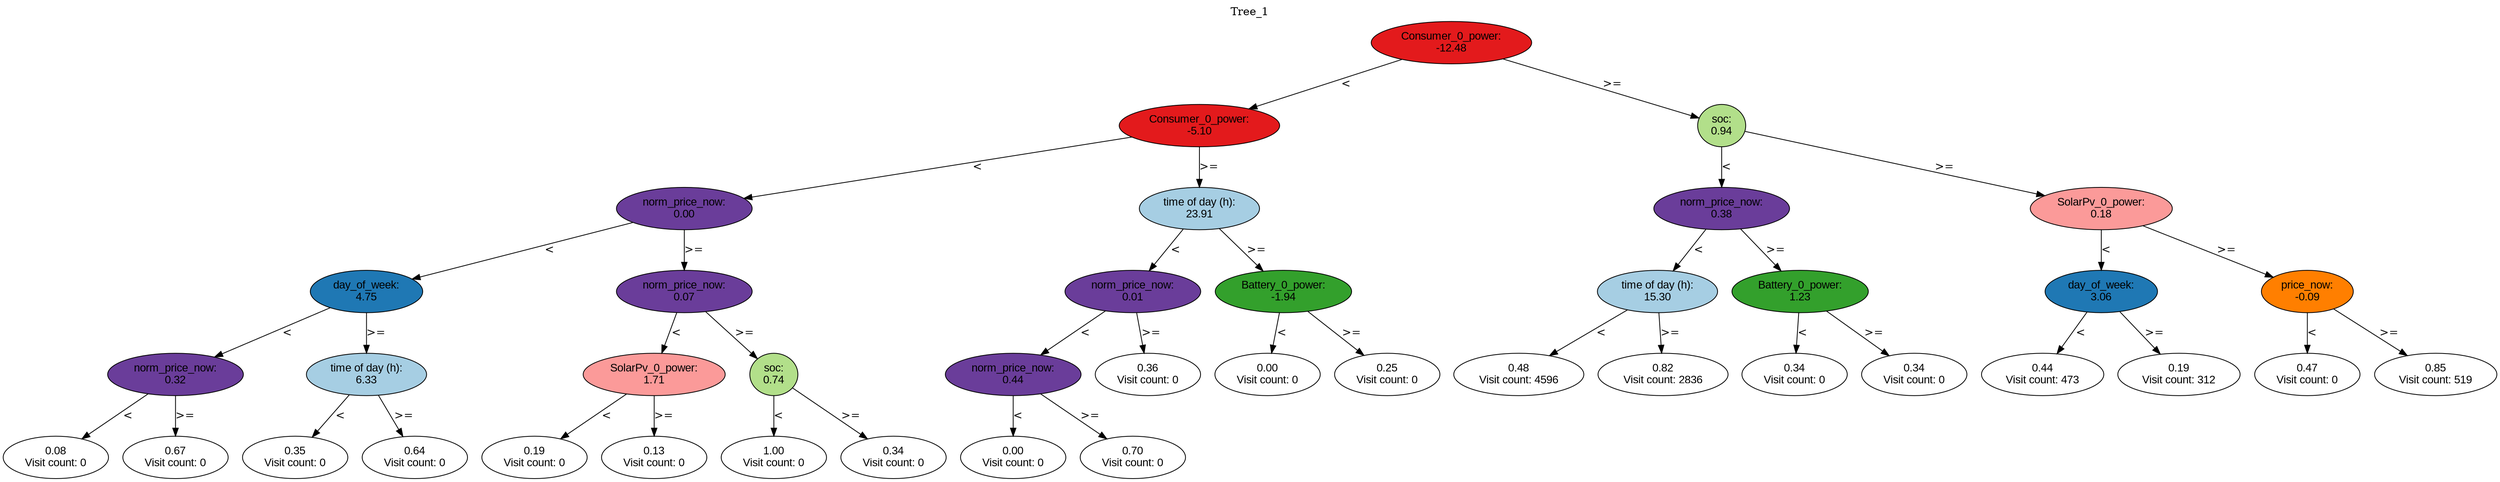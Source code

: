 digraph BST {
    node [fontname="Arial" style=filled colorscheme=paired12];
    0 [ label = "Consumer_0_power:
-12.48" fillcolor=6];
    1 [ label = "Consumer_0_power:
-5.10" fillcolor=6];
    2 [ label = "norm_price_now:
0.00" fillcolor=10];
    3 [ label = "day_of_week:
4.75" fillcolor=2];
    4 [ label = "norm_price_now:
0.32" fillcolor=10];
    5 [ label = "0.08
Visit count: 0" fillcolor=white];
    6 [ label = "0.67
Visit count: 0" fillcolor=white];
    7 [ label = "time of day (h):
6.33" fillcolor=1];
    8 [ label = "0.35
Visit count: 0" fillcolor=white];
    9 [ label = "0.64
Visit count: 0" fillcolor=white];
    10 [ label = "norm_price_now:
0.07" fillcolor=10];
    11 [ label = "SolarPv_0_power:
1.71" fillcolor=5];
    12 [ label = "0.19
Visit count: 0" fillcolor=white];
    13 [ label = "0.13
Visit count: 0" fillcolor=white];
    14 [ label = "soc:
0.74" fillcolor=3];
    15 [ label = "1.00
Visit count: 0" fillcolor=white];
    16 [ label = "0.34
Visit count: 0" fillcolor=white];
    17 [ label = "time of day (h):
23.91" fillcolor=1];
    18 [ label = "norm_price_now:
0.01" fillcolor=10];
    19 [ label = "norm_price_now:
0.44" fillcolor=10];
    20 [ label = "0.00
Visit count: 0" fillcolor=white];
    21 [ label = "0.70
Visit count: 0" fillcolor=white];
    22 [ label = "0.36
Visit count: 0" fillcolor=white];
    23 [ label = "Battery_0_power:
-1.94" fillcolor=4];
    24 [ label = "0.00
Visit count: 0" fillcolor=white];
    25 [ label = "0.25
Visit count: 0" fillcolor=white];
    26 [ label = "soc:
0.94" fillcolor=3];
    27 [ label = "norm_price_now:
0.38" fillcolor=10];
    28 [ label = "time of day (h):
15.30" fillcolor=1];
    29 [ label = "0.48
Visit count: 4596" fillcolor=white];
    30 [ label = "0.82
Visit count: 2836" fillcolor=white];
    31 [ label = "Battery_0_power:
1.23" fillcolor=4];
    32 [ label = "0.34
Visit count: 0" fillcolor=white];
    33 [ label = "0.34
Visit count: 0" fillcolor=white];
    34 [ label = "SolarPv_0_power:
0.18" fillcolor=5];
    35 [ label = "day_of_week:
3.06" fillcolor=2];
    36 [ label = "0.44
Visit count: 473" fillcolor=white];
    37 [ label = "0.19
Visit count: 312" fillcolor=white];
    38 [ label = "price_now:
-0.09" fillcolor=8];
    39 [ label = "0.47
Visit count: 0" fillcolor=white];
    40 [ label = "0.85
Visit count: 519" fillcolor=white];

    0  -> 1[ label = "<"];
    0  -> 26[ label = ">="];
    1  -> 2[ label = "<"];
    1  -> 17[ label = ">="];
    2  -> 3[ label = "<"];
    2  -> 10[ label = ">="];
    3  -> 4[ label = "<"];
    3  -> 7[ label = ">="];
    4  -> 5[ label = "<"];
    4  -> 6[ label = ">="];
    7  -> 8[ label = "<"];
    7  -> 9[ label = ">="];
    10  -> 11[ label = "<"];
    10  -> 14[ label = ">="];
    11  -> 12[ label = "<"];
    11  -> 13[ label = ">="];
    14  -> 15[ label = "<"];
    14  -> 16[ label = ">="];
    17  -> 18[ label = "<"];
    17  -> 23[ label = ">="];
    18  -> 19[ label = "<"];
    18  -> 22[ label = ">="];
    19  -> 20[ label = "<"];
    19  -> 21[ label = ">="];
    23  -> 24[ label = "<"];
    23  -> 25[ label = ">="];
    26  -> 27[ label = "<"];
    26  -> 34[ label = ">="];
    27  -> 28[ label = "<"];
    27  -> 31[ label = ">="];
    28  -> 29[ label = "<"];
    28  -> 30[ label = ">="];
    31  -> 32[ label = "<"];
    31  -> 33[ label = ">="];
    34  -> 35[ label = "<"];
    34  -> 38[ label = ">="];
    35  -> 36[ label = "<"];
    35  -> 37[ label = ">="];
    38  -> 39[ label = "<"];
    38  -> 40[ label = ">="];

    labelloc="t";
    label="Tree_1";
}